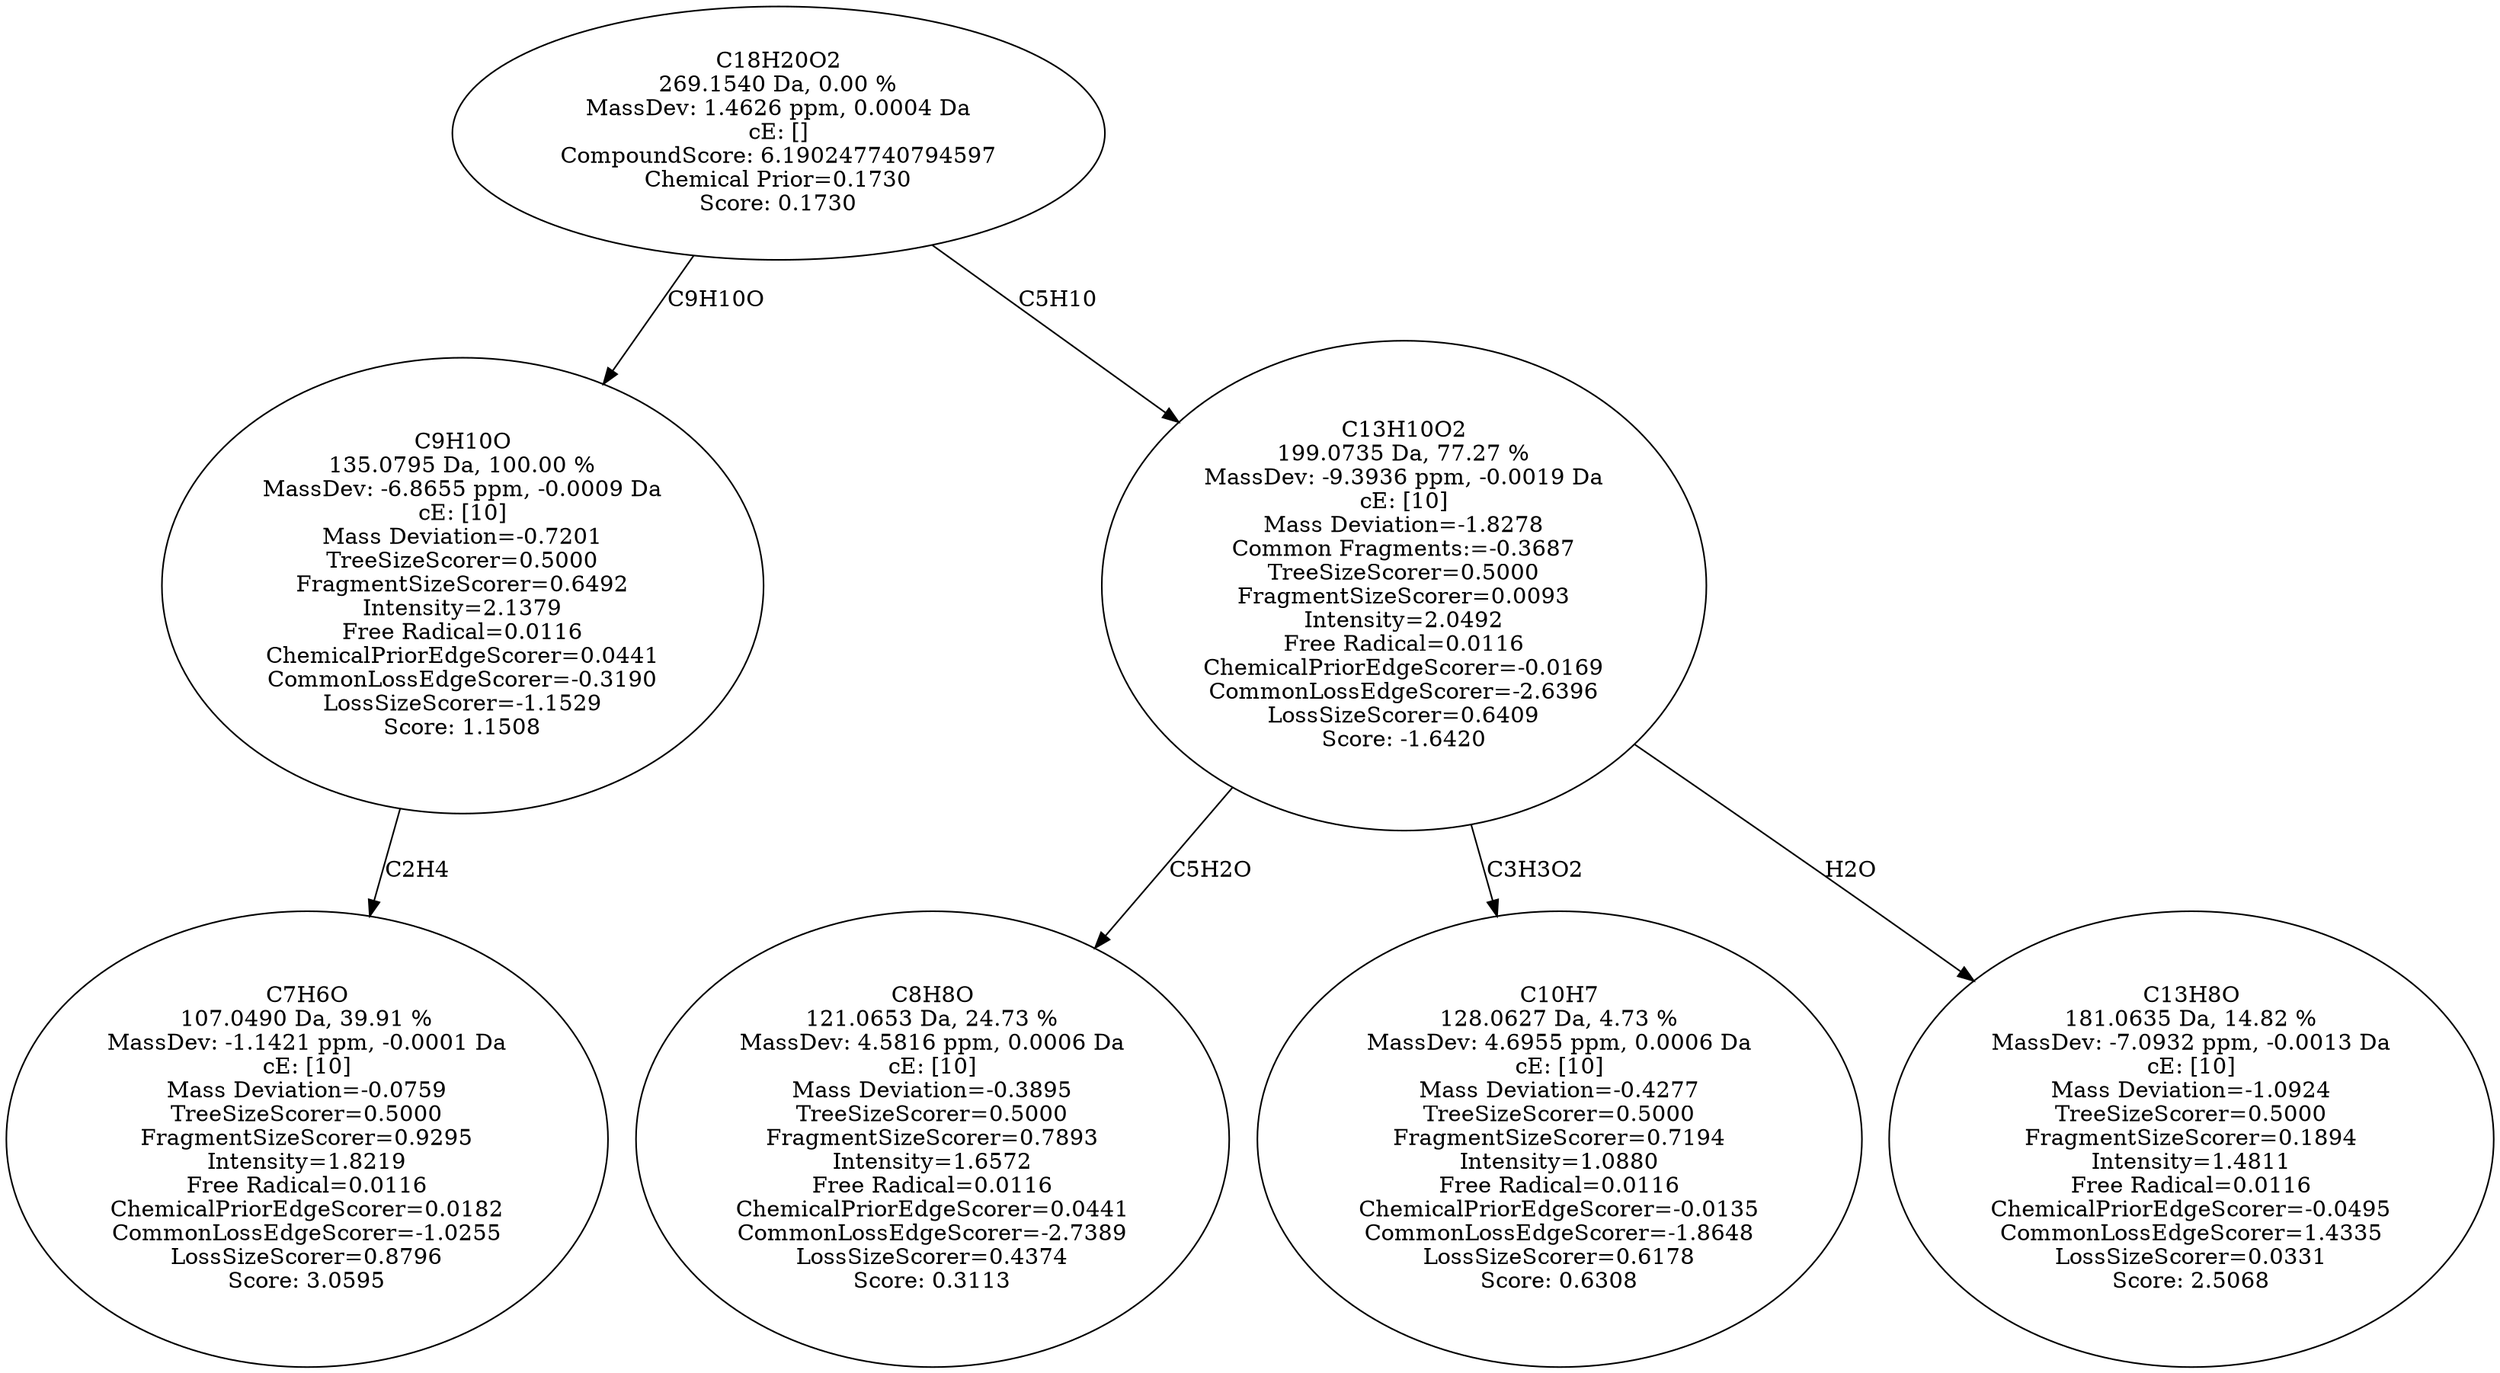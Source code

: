 strict digraph {
v1 [label="C7H6O\n107.0490 Da, 39.91 %\nMassDev: -1.1421 ppm, -0.0001 Da\ncE: [10]\nMass Deviation=-0.0759\nTreeSizeScorer=0.5000\nFragmentSizeScorer=0.9295\nIntensity=1.8219\nFree Radical=0.0116\nChemicalPriorEdgeScorer=0.0182\nCommonLossEdgeScorer=-1.0255\nLossSizeScorer=0.8796\nScore: 3.0595"];
v2 [label="C9H10O\n135.0795 Da, 100.00 %\nMassDev: -6.8655 ppm, -0.0009 Da\ncE: [10]\nMass Deviation=-0.7201\nTreeSizeScorer=0.5000\nFragmentSizeScorer=0.6492\nIntensity=2.1379\nFree Radical=0.0116\nChemicalPriorEdgeScorer=0.0441\nCommonLossEdgeScorer=-0.3190\nLossSizeScorer=-1.1529\nScore: 1.1508"];
v3 [label="C8H8O\n121.0653 Da, 24.73 %\nMassDev: 4.5816 ppm, 0.0006 Da\ncE: [10]\nMass Deviation=-0.3895\nTreeSizeScorer=0.5000\nFragmentSizeScorer=0.7893\nIntensity=1.6572\nFree Radical=0.0116\nChemicalPriorEdgeScorer=0.0441\nCommonLossEdgeScorer=-2.7389\nLossSizeScorer=0.4374\nScore: 0.3113"];
v4 [label="C10H7\n128.0627 Da, 4.73 %\nMassDev: 4.6955 ppm, 0.0006 Da\ncE: [10]\nMass Deviation=-0.4277\nTreeSizeScorer=0.5000\nFragmentSizeScorer=0.7194\nIntensity=1.0880\nFree Radical=0.0116\nChemicalPriorEdgeScorer=-0.0135\nCommonLossEdgeScorer=-1.8648\nLossSizeScorer=0.6178\nScore: 0.6308"];
v5 [label="C13H8O\n181.0635 Da, 14.82 %\nMassDev: -7.0932 ppm, -0.0013 Da\ncE: [10]\nMass Deviation=-1.0924\nTreeSizeScorer=0.5000\nFragmentSizeScorer=0.1894\nIntensity=1.4811\nFree Radical=0.0116\nChemicalPriorEdgeScorer=-0.0495\nCommonLossEdgeScorer=1.4335\nLossSizeScorer=0.0331\nScore: 2.5068"];
v6 [label="C13H10O2\n199.0735 Da, 77.27 %\nMassDev: -9.3936 ppm, -0.0019 Da\ncE: [10]\nMass Deviation=-1.8278\nCommon Fragments:=-0.3687\nTreeSizeScorer=0.5000\nFragmentSizeScorer=0.0093\nIntensity=2.0492\nFree Radical=0.0116\nChemicalPriorEdgeScorer=-0.0169\nCommonLossEdgeScorer=-2.6396\nLossSizeScorer=0.6409\nScore: -1.6420"];
v7 [label="C18H20O2\n269.1540 Da, 0.00 %\nMassDev: 1.4626 ppm, 0.0004 Da\ncE: []\nCompoundScore: 6.190247740794597\nChemical Prior=0.1730\nScore: 0.1730"];
v2 -> v1 [label="C2H4"];
v7 -> v2 [label="C9H10O"];
v6 -> v3 [label="C5H2O"];
v6 -> v4 [label="C3H3O2"];
v6 -> v5 [label="H2O"];
v7 -> v6 [label="C5H10"];
}